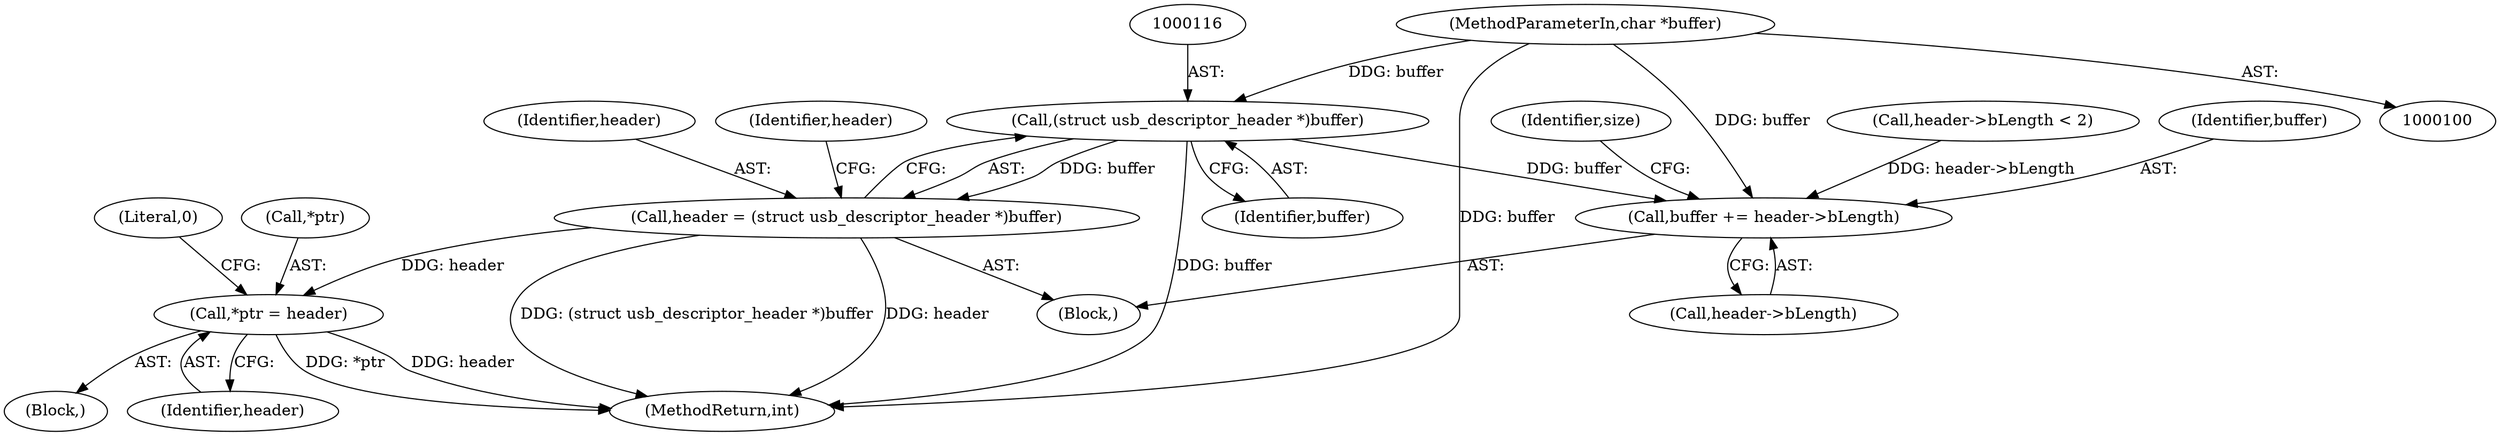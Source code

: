 digraph "0_linux_704620afc70cf47abb9d6a1a57f3825d2bca49cf_0@pointer" {
"1000101" [label="(MethodParameterIn,char *buffer)"];
"1000115" [label="(Call,(struct usb_descriptor_header *)buffer)"];
"1000113" [label="(Call,header = (struct usb_descriptor_header *)buffer)"];
"1000135" [label="(Call,*ptr = header)"];
"1000141" [label="(Call,buffer += header->bLength)"];
"1000101" [label="(MethodParameterIn,char *buffer)"];
"1000140" [label="(Literal,0)"];
"1000136" [label="(Call,*ptr)"];
"1000112" [label="(Block,)"];
"1000135" [label="(Call,*ptr = header)"];
"1000134" [label="(Block,)"];
"1000147" [label="(Identifier,size)"];
"1000119" [label="(Call,header->bLength < 2)"];
"1000143" [label="(Call,header->bLength)"];
"1000115" [label="(Call,(struct usb_descriptor_header *)buffer)"];
"1000141" [label="(Call,buffer += header->bLength)"];
"1000113" [label="(Call,header = (struct usb_descriptor_header *)buffer)"];
"1000117" [label="(Identifier,buffer)"];
"1000114" [label="(Identifier,header)"];
"1000121" [label="(Identifier,header)"];
"1000154" [label="(MethodReturn,int)"];
"1000138" [label="(Identifier,header)"];
"1000142" [label="(Identifier,buffer)"];
"1000101" -> "1000100"  [label="AST: "];
"1000101" -> "1000154"  [label="DDG: buffer"];
"1000101" -> "1000115"  [label="DDG: buffer"];
"1000101" -> "1000141"  [label="DDG: buffer"];
"1000115" -> "1000113"  [label="AST: "];
"1000115" -> "1000117"  [label="CFG: "];
"1000116" -> "1000115"  [label="AST: "];
"1000117" -> "1000115"  [label="AST: "];
"1000113" -> "1000115"  [label="CFG: "];
"1000115" -> "1000154"  [label="DDG: buffer"];
"1000115" -> "1000113"  [label="DDG: buffer"];
"1000115" -> "1000141"  [label="DDG: buffer"];
"1000113" -> "1000112"  [label="AST: "];
"1000114" -> "1000113"  [label="AST: "];
"1000121" -> "1000113"  [label="CFG: "];
"1000113" -> "1000154"  [label="DDG: header"];
"1000113" -> "1000154"  [label="DDG: (struct usb_descriptor_header *)buffer"];
"1000113" -> "1000135"  [label="DDG: header"];
"1000135" -> "1000134"  [label="AST: "];
"1000135" -> "1000138"  [label="CFG: "];
"1000136" -> "1000135"  [label="AST: "];
"1000138" -> "1000135"  [label="AST: "];
"1000140" -> "1000135"  [label="CFG: "];
"1000135" -> "1000154"  [label="DDG: *ptr"];
"1000135" -> "1000154"  [label="DDG: header"];
"1000141" -> "1000112"  [label="AST: "];
"1000141" -> "1000143"  [label="CFG: "];
"1000142" -> "1000141"  [label="AST: "];
"1000143" -> "1000141"  [label="AST: "];
"1000147" -> "1000141"  [label="CFG: "];
"1000119" -> "1000141"  [label="DDG: header->bLength"];
}
